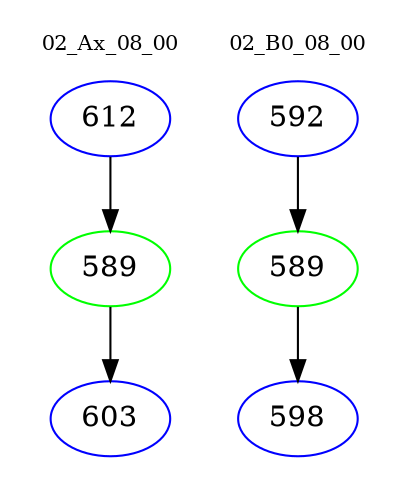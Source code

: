 digraph{
subgraph cluster_0 {
color = white
label = "02_Ax_08_00";
fontsize=10;
T0_612 [label="612", color="blue"]
T0_612 -> T0_589 [color="black"]
T0_589 [label="589", color="green"]
T0_589 -> T0_603 [color="black"]
T0_603 [label="603", color="blue"]
}
subgraph cluster_1 {
color = white
label = "02_B0_08_00";
fontsize=10;
T1_592 [label="592", color="blue"]
T1_592 -> T1_589 [color="black"]
T1_589 [label="589", color="green"]
T1_589 -> T1_598 [color="black"]
T1_598 [label="598", color="blue"]
}
}
